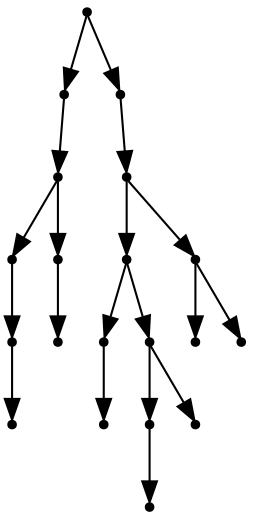 digraph {
  19 [shape=point];
  6 [shape=point];
  5 [shape=point];
  2 [shape=point];
  1 [shape=point];
  0 [shape=point];
  4 [shape=point];
  3 [shape=point];
  18 [shape=point];
  17 [shape=point];
  13 [shape=point];
  8 [shape=point];
  7 [shape=point];
  12 [shape=point];
  10 [shape=point];
  9 [shape=point];
  11 [shape=point];
  16 [shape=point];
  14 [shape=point];
  15 [shape=point];
19 -> 6;
6 -> 5;
5 -> 2;
2 -> 1;
1 -> 0;
5 -> 4;
4 -> 3;
19 -> 18;
18 -> 17;
17 -> 13;
13 -> 8;
8 -> 7;
13 -> 12;
12 -> 10;
10 -> 9;
12 -> 11;
17 -> 16;
16 -> 14;
16 -> 15;
}
